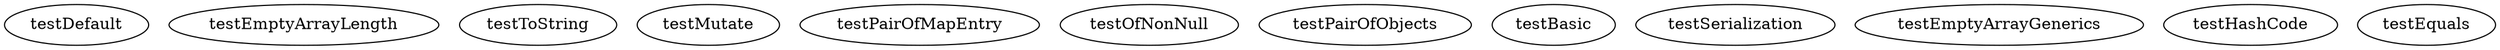 digraph G {
testDefault;
testEmptyArrayLength;
testToString;
testMutate;
testPairOfMapEntry;
testOfNonNull;
testPairOfObjects;
testBasic;
testSerialization;
testEmptyArrayGenerics;
testHashCode;
testEquals;
}